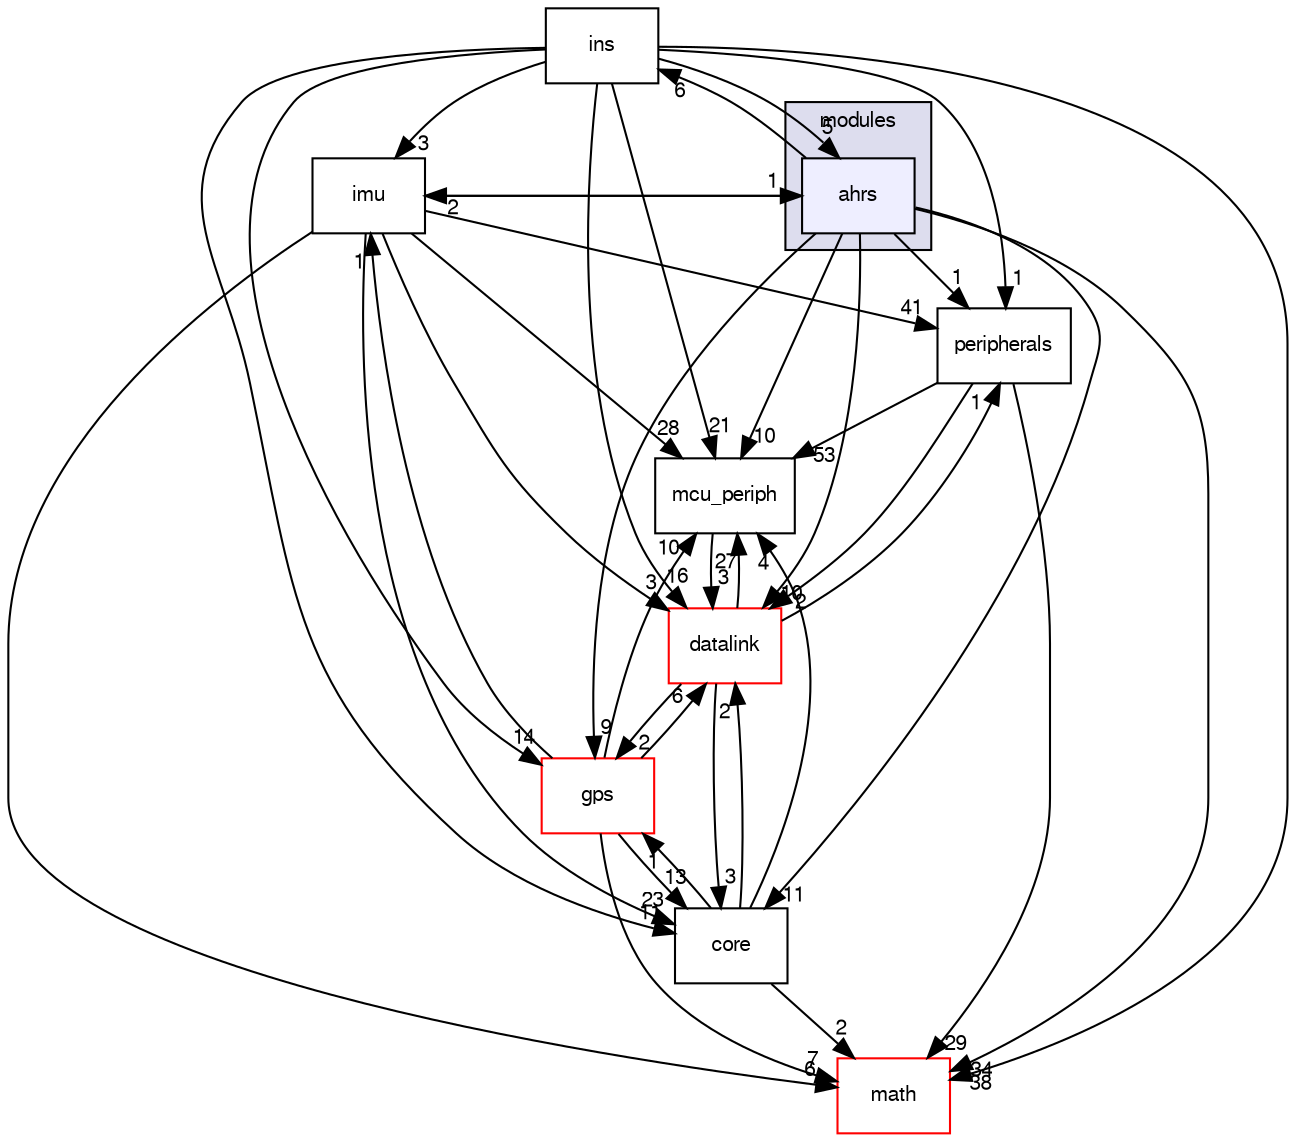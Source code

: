 digraph "sw/airborne/modules/ahrs" {
  compound=true
  node [ fontsize="10", fontname="FreeSans"];
  edge [ labelfontsize="10", labelfontname="FreeSans"];
  subgraph clusterdir_c2abcdd6ccb39c3582929c0e3f5651c2 {
    graph [ bgcolor="#ddddee", pencolor="black", label="modules" fontname="FreeSans", fontsize="10", URL="dir_c2abcdd6ccb39c3582929c0e3f5651c2.html"]
  dir_4a55dba757caadfd5d6f3db96533e71b [shape=box, label="ahrs", style="filled", fillcolor="#eeeeff", pencolor="black", URL="dir_4a55dba757caadfd5d6f3db96533e71b.html"];
  }
  dir_fcd55c2d9795129c53a601ffc56fe50e [shape=box label="imu" URL="dir_fcd55c2d9795129c53a601ffc56fe50e.html"];
  dir_0a48ba2c0a76794adfddddc873522f67 [shape=box label="peripherals" URL="dir_0a48ba2c0a76794adfddddc873522f67.html"];
  dir_0e703de7e76e38c62de795c957434487 [shape=box label="core" URL="dir_0e703de7e76e38c62de795c957434487.html"];
  dir_12fb52dac4e3837dec02c6544f4d82f8 [shape=box label="ins" URL="dir_12fb52dac4e3837dec02c6544f4d82f8.html"];
  dir_1ca43f6a116d741d80fb1d0555a2b198 [shape=box label="mcu_periph" URL="dir_1ca43f6a116d741d80fb1d0555a2b198.html"];
  dir_164c7aa663179b26059278e7f36078da [shape=box label="datalink" fillcolor="white" style="filled" color="red" URL="dir_164c7aa663179b26059278e7f36078da.html"];
  dir_29343b6f5fcd4b75a5dfbb985ff56864 [shape=box label="math" fillcolor="white" style="filled" color="red" URL="dir_29343b6f5fcd4b75a5dfbb985ff56864.html"];
  dir_5e5c455c6cc9b4955752fc2ddd0b9fff [shape=box label="gps" fillcolor="white" style="filled" color="red" URL="dir_5e5c455c6cc9b4955752fc2ddd0b9fff.html"];
  dir_fcd55c2d9795129c53a601ffc56fe50e->dir_0a48ba2c0a76794adfddddc873522f67 [headlabel="41", labeldistance=1.5 headhref="dir_000164_000109.html"];
  dir_fcd55c2d9795129c53a601ffc56fe50e->dir_0e703de7e76e38c62de795c957434487 [headlabel="23", labeldistance=1.5 headhref="dir_000164_000128.html"];
  dir_fcd55c2d9795129c53a601ffc56fe50e->dir_4a55dba757caadfd5d6f3db96533e71b [headlabel="1", labeldistance=1.5 headhref="dir_000164_000110.html"];
  dir_fcd55c2d9795129c53a601ffc56fe50e->dir_1ca43f6a116d741d80fb1d0555a2b198 [headlabel="28", labeldistance=1.5 headhref="dir_000164_000107.html"];
  dir_fcd55c2d9795129c53a601ffc56fe50e->dir_164c7aa663179b26059278e7f36078da [headlabel="3", labeldistance=1.5 headhref="dir_000164_000034.html"];
  dir_fcd55c2d9795129c53a601ffc56fe50e->dir_29343b6f5fcd4b75a5dfbb985ff56864 [headlabel="6", labeldistance=1.5 headhref="dir_000164_000105.html"];
  dir_0a48ba2c0a76794adfddddc873522f67->dir_1ca43f6a116d741d80fb1d0555a2b198 [headlabel="53", labeldistance=1.5 headhref="dir_000109_000107.html"];
  dir_0a48ba2c0a76794adfddddc873522f67->dir_164c7aa663179b26059278e7f36078da [headlabel="2", labeldistance=1.5 headhref="dir_000109_000034.html"];
  dir_0a48ba2c0a76794adfddddc873522f67->dir_29343b6f5fcd4b75a5dfbb985ff56864 [headlabel="29", labeldistance=1.5 headhref="dir_000109_000105.html"];
  dir_0e703de7e76e38c62de795c957434487->dir_1ca43f6a116d741d80fb1d0555a2b198 [headlabel="4", labeldistance=1.5 headhref="dir_000128_000107.html"];
  dir_0e703de7e76e38c62de795c957434487->dir_164c7aa663179b26059278e7f36078da [headlabel="2", labeldistance=1.5 headhref="dir_000128_000034.html"];
  dir_0e703de7e76e38c62de795c957434487->dir_29343b6f5fcd4b75a5dfbb985ff56864 [headlabel="2", labeldistance=1.5 headhref="dir_000128_000105.html"];
  dir_0e703de7e76e38c62de795c957434487->dir_5e5c455c6cc9b4955752fc2ddd0b9fff [headlabel="1", labeldistance=1.5 headhref="dir_000128_000151.html"];
  dir_12fb52dac4e3837dec02c6544f4d82f8->dir_fcd55c2d9795129c53a601ffc56fe50e [headlabel="3", labeldistance=1.5 headhref="dir_000036_000164.html"];
  dir_12fb52dac4e3837dec02c6544f4d82f8->dir_0a48ba2c0a76794adfddddc873522f67 [headlabel="1", labeldistance=1.5 headhref="dir_000036_000109.html"];
  dir_12fb52dac4e3837dec02c6544f4d82f8->dir_0e703de7e76e38c62de795c957434487 [headlabel="11", labeldistance=1.5 headhref="dir_000036_000128.html"];
  dir_12fb52dac4e3837dec02c6544f4d82f8->dir_4a55dba757caadfd5d6f3db96533e71b [headlabel="5", labeldistance=1.5 headhref="dir_000036_000110.html"];
  dir_12fb52dac4e3837dec02c6544f4d82f8->dir_1ca43f6a116d741d80fb1d0555a2b198 [headlabel="21", labeldistance=1.5 headhref="dir_000036_000107.html"];
  dir_12fb52dac4e3837dec02c6544f4d82f8->dir_164c7aa663179b26059278e7f36078da [headlabel="16", labeldistance=1.5 headhref="dir_000036_000034.html"];
  dir_12fb52dac4e3837dec02c6544f4d82f8->dir_29343b6f5fcd4b75a5dfbb985ff56864 [headlabel="38", labeldistance=1.5 headhref="dir_000036_000105.html"];
  dir_12fb52dac4e3837dec02c6544f4d82f8->dir_5e5c455c6cc9b4955752fc2ddd0b9fff [headlabel="14", labeldistance=1.5 headhref="dir_000036_000151.html"];
  dir_4a55dba757caadfd5d6f3db96533e71b->dir_fcd55c2d9795129c53a601ffc56fe50e [headlabel="2", labeldistance=1.5 headhref="dir_000110_000164.html"];
  dir_4a55dba757caadfd5d6f3db96533e71b->dir_0a48ba2c0a76794adfddddc873522f67 [headlabel="1", labeldistance=1.5 headhref="dir_000110_000109.html"];
  dir_4a55dba757caadfd5d6f3db96533e71b->dir_0e703de7e76e38c62de795c957434487 [headlabel="11", labeldistance=1.5 headhref="dir_000110_000128.html"];
  dir_4a55dba757caadfd5d6f3db96533e71b->dir_12fb52dac4e3837dec02c6544f4d82f8 [headlabel="6", labeldistance=1.5 headhref="dir_000110_000036.html"];
  dir_4a55dba757caadfd5d6f3db96533e71b->dir_1ca43f6a116d741d80fb1d0555a2b198 [headlabel="10", labeldistance=1.5 headhref="dir_000110_000107.html"];
  dir_4a55dba757caadfd5d6f3db96533e71b->dir_164c7aa663179b26059278e7f36078da [headlabel="10", labeldistance=1.5 headhref="dir_000110_000034.html"];
  dir_4a55dba757caadfd5d6f3db96533e71b->dir_29343b6f5fcd4b75a5dfbb985ff56864 [headlabel="34", labeldistance=1.5 headhref="dir_000110_000105.html"];
  dir_4a55dba757caadfd5d6f3db96533e71b->dir_5e5c455c6cc9b4955752fc2ddd0b9fff [headlabel="9", labeldistance=1.5 headhref="dir_000110_000151.html"];
  dir_1ca43f6a116d741d80fb1d0555a2b198->dir_164c7aa663179b26059278e7f36078da [headlabel="3", labeldistance=1.5 headhref="dir_000107_000034.html"];
  dir_164c7aa663179b26059278e7f36078da->dir_0a48ba2c0a76794adfddddc873522f67 [headlabel="1", labeldistance=1.5 headhref="dir_000034_000109.html"];
  dir_164c7aa663179b26059278e7f36078da->dir_0e703de7e76e38c62de795c957434487 [headlabel="3", labeldistance=1.5 headhref="dir_000034_000128.html"];
  dir_164c7aa663179b26059278e7f36078da->dir_1ca43f6a116d741d80fb1d0555a2b198 [headlabel="27", labeldistance=1.5 headhref="dir_000034_000107.html"];
  dir_164c7aa663179b26059278e7f36078da->dir_5e5c455c6cc9b4955752fc2ddd0b9fff [headlabel="2", labeldistance=1.5 headhref="dir_000034_000151.html"];
  dir_5e5c455c6cc9b4955752fc2ddd0b9fff->dir_fcd55c2d9795129c53a601ffc56fe50e [headlabel="1", labeldistance=1.5 headhref="dir_000151_000164.html"];
  dir_5e5c455c6cc9b4955752fc2ddd0b9fff->dir_0e703de7e76e38c62de795c957434487 [headlabel="13", labeldistance=1.5 headhref="dir_000151_000128.html"];
  dir_5e5c455c6cc9b4955752fc2ddd0b9fff->dir_1ca43f6a116d741d80fb1d0555a2b198 [headlabel="10", labeldistance=1.5 headhref="dir_000151_000107.html"];
  dir_5e5c455c6cc9b4955752fc2ddd0b9fff->dir_164c7aa663179b26059278e7f36078da [headlabel="6", labeldistance=1.5 headhref="dir_000151_000034.html"];
  dir_5e5c455c6cc9b4955752fc2ddd0b9fff->dir_29343b6f5fcd4b75a5dfbb985ff56864 [headlabel="7", labeldistance=1.5 headhref="dir_000151_000105.html"];
}
